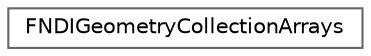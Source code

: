 digraph "Graphical Class Hierarchy"
{
 // INTERACTIVE_SVG=YES
 // LATEX_PDF_SIZE
  bgcolor="transparent";
  edge [fontname=Helvetica,fontsize=10,labelfontname=Helvetica,labelfontsize=10];
  node [fontname=Helvetica,fontsize=10,shape=box,height=0.2,width=0.4];
  rankdir="LR";
  Node0 [id="Node000000",label="FNDIGeometryCollectionArrays",height=0.2,width=0.4,color="grey40", fillcolor="white", style="filled",URL="$d4/dae/structFNDIGeometryCollectionArrays.html",tooltip="Arrays in which the cpu datas will be str."];
}
